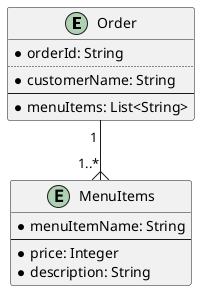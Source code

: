 @startuml
entity Order {
  * orderId: String
  ..
  * customerName: String
  --
  * menuItems: List<String>
}

entity MenuItems {
  * menuItemName: String
  --
  * price: Integer
  * description: String
}

Order "1 " --{ "1..*" MenuItems

@enduml